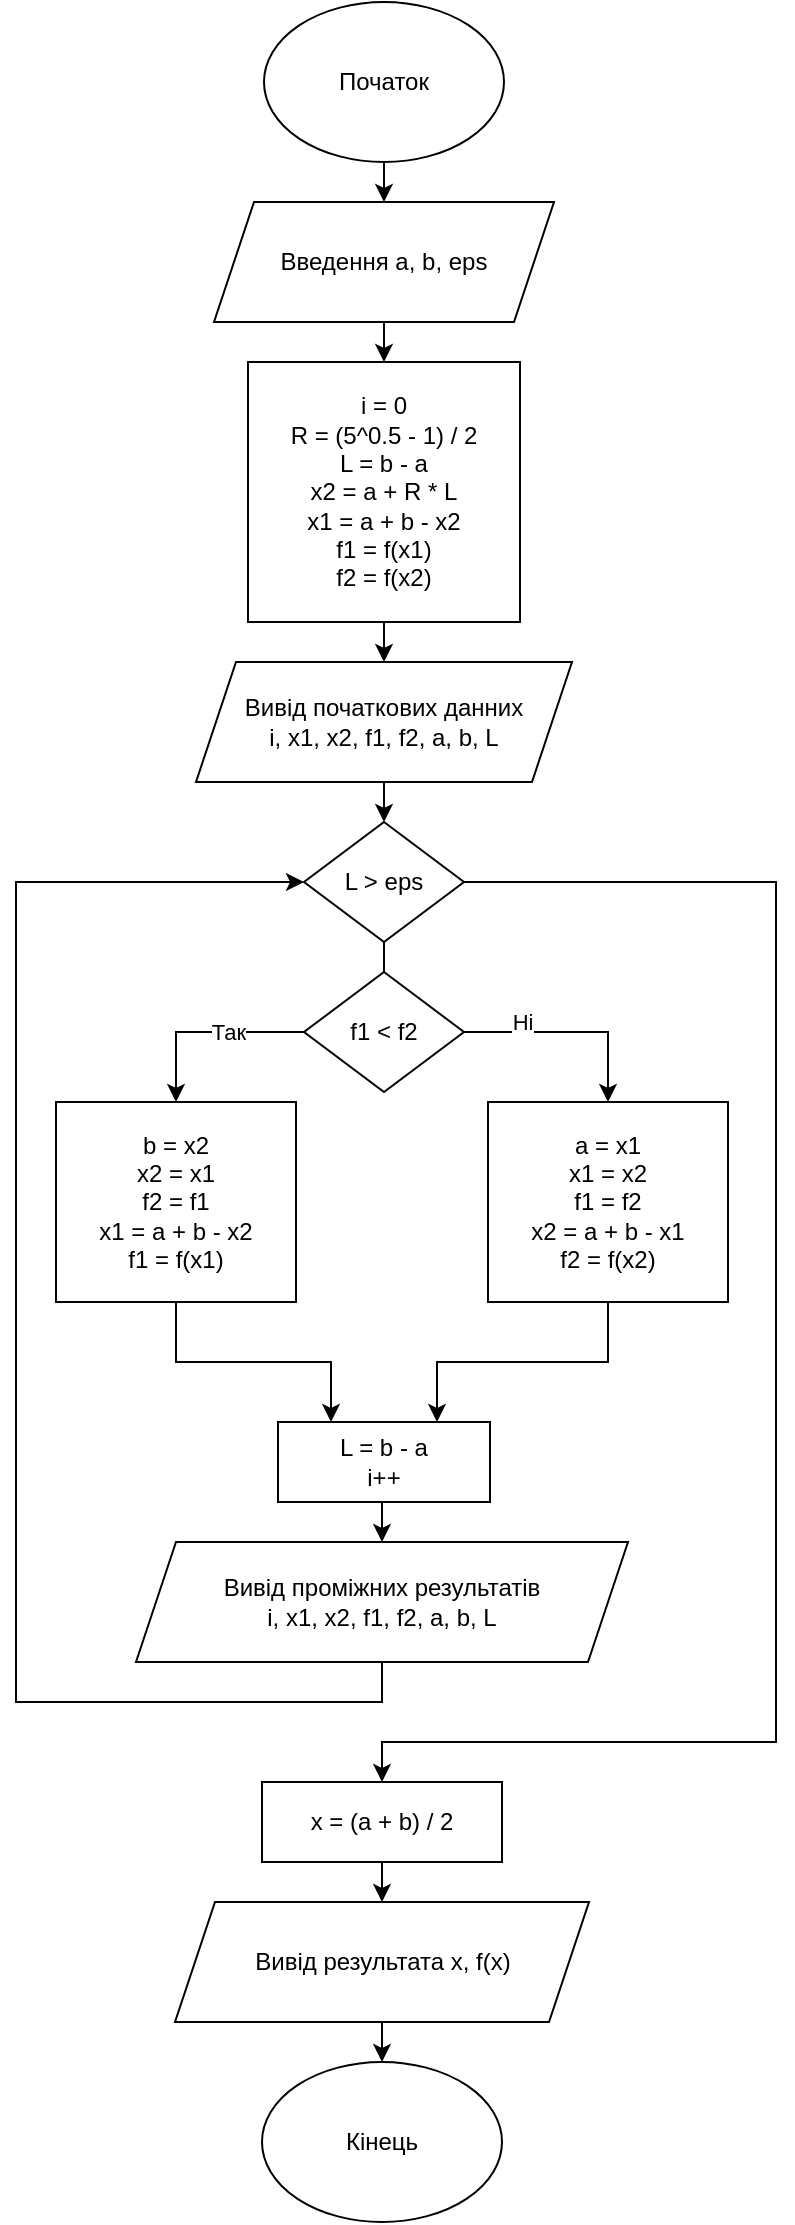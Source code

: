 <mxfile version="20.4.1" type="device"><diagram id="C5RBs43oDa-KdzZeNtuy" name="Page-1"><mxGraphModel dx="813" dy="706" grid="1" gridSize="10" guides="1" tooltips="1" connect="1" arrows="1" fold="1" page="1" pageScale="1" pageWidth="827" pageHeight="1169" math="0" shadow="0"><root><mxCell id="WIyWlLk6GJQsqaUBKTNV-0"/><mxCell id="WIyWlLk6GJQsqaUBKTNV-1" parent="WIyWlLk6GJQsqaUBKTNV-0"/><mxCell id="uDCtxzR3iTsRjBTPaetE-5" style="edgeStyle=orthogonalEdgeStyle;rounded=0;orthogonalLoop=1;jettySize=auto;html=1;exitX=0.5;exitY=1;exitDx=0;exitDy=0;entryX=0.5;entryY=0;entryDx=0;entryDy=0;" edge="1" parent="WIyWlLk6GJQsqaUBKTNV-1" source="uDCtxzR3iTsRjBTPaetE-0" target="uDCtxzR3iTsRjBTPaetE-4"><mxGeometry relative="1" as="geometry"/></mxCell><mxCell id="uDCtxzR3iTsRjBTPaetE-0" value="Початок" style="ellipse;whiteSpace=wrap;html=1;" vertex="1" parent="WIyWlLk6GJQsqaUBKTNV-1"><mxGeometry x="294" y="40" width="120" height="80" as="geometry"/></mxCell><mxCell id="uDCtxzR3iTsRjBTPaetE-1" value="Кінець" style="ellipse;whiteSpace=wrap;html=1;" vertex="1" parent="WIyWlLk6GJQsqaUBKTNV-1"><mxGeometry x="293" y="1070" width="120" height="80" as="geometry"/></mxCell><mxCell id="uDCtxzR3iTsRjBTPaetE-8" style="edgeStyle=orthogonalEdgeStyle;rounded=0;orthogonalLoop=1;jettySize=auto;html=1;exitX=0.5;exitY=1;exitDx=0;exitDy=0;entryX=0.5;entryY=0;entryDx=0;entryDy=0;" edge="1" parent="WIyWlLk6GJQsqaUBKTNV-1" source="uDCtxzR3iTsRjBTPaetE-2" target="uDCtxzR3iTsRjBTPaetE-7"><mxGeometry relative="1" as="geometry"/></mxCell><mxCell id="uDCtxzR3iTsRjBTPaetE-2" value="i = 0&lt;br&gt;R = (5^0.5 - 1) / 2&lt;br&gt;L = b - a&lt;br&gt;x2 = a + R * L&lt;br&gt;x1 = a + b - x2&lt;br&gt;f1 = f(x1)&lt;br&gt;f2 = f(x2)" style="rounded=0;whiteSpace=wrap;html=1;" vertex="1" parent="WIyWlLk6GJQsqaUBKTNV-1"><mxGeometry x="286" y="220" width="136" height="130" as="geometry"/></mxCell><mxCell id="uDCtxzR3iTsRjBTPaetE-6" style="edgeStyle=orthogonalEdgeStyle;rounded=0;orthogonalLoop=1;jettySize=auto;html=1;exitX=0.5;exitY=1;exitDx=0;exitDy=0;entryX=0.5;entryY=0;entryDx=0;entryDy=0;" edge="1" parent="WIyWlLk6GJQsqaUBKTNV-1" source="uDCtxzR3iTsRjBTPaetE-4" target="uDCtxzR3iTsRjBTPaetE-2"><mxGeometry relative="1" as="geometry"/></mxCell><mxCell id="uDCtxzR3iTsRjBTPaetE-4" value="Введення а, b, eps" style="shape=parallelogram;perimeter=parallelogramPerimeter;whiteSpace=wrap;html=1;fixedSize=1;" vertex="1" parent="WIyWlLk6GJQsqaUBKTNV-1"><mxGeometry x="269" y="140" width="170" height="60" as="geometry"/></mxCell><mxCell id="uDCtxzR3iTsRjBTPaetE-10" style="edgeStyle=orthogonalEdgeStyle;rounded=0;orthogonalLoop=1;jettySize=auto;html=1;exitX=0.5;exitY=1;exitDx=0;exitDy=0;entryX=0.5;entryY=0;entryDx=0;entryDy=0;" edge="1" parent="WIyWlLk6GJQsqaUBKTNV-1" source="uDCtxzR3iTsRjBTPaetE-7" target="uDCtxzR3iTsRjBTPaetE-9"><mxGeometry relative="1" as="geometry"/></mxCell><mxCell id="uDCtxzR3iTsRjBTPaetE-7" value="Вивід початкових данних&lt;br&gt;i, x1, x2, f1, f2, a, b, L" style="shape=parallelogram;perimeter=parallelogramPerimeter;whiteSpace=wrap;html=1;fixedSize=1;" vertex="1" parent="WIyWlLk6GJQsqaUBKTNV-1"><mxGeometry x="260" y="370" width="188" height="60" as="geometry"/></mxCell><mxCell id="uDCtxzR3iTsRjBTPaetE-13" style="edgeStyle=orthogonalEdgeStyle;rounded=0;orthogonalLoop=1;jettySize=auto;html=1;entryX=0.5;entryY=0;entryDx=0;entryDy=0;exitX=0.5;exitY=1;exitDx=0;exitDy=0;" edge="1" parent="WIyWlLk6GJQsqaUBKTNV-1" source="uDCtxzR3iTsRjBTPaetE-9" target="uDCtxzR3iTsRjBTPaetE-11"><mxGeometry relative="1" as="geometry"><mxPoint x="310" y="500" as="sourcePoint"/><Array as="points"><mxPoint x="354" y="530"/><mxPoint x="354" y="530"/></Array></mxGeometry></mxCell><mxCell id="uDCtxzR3iTsRjBTPaetE-28" style="edgeStyle=orthogonalEdgeStyle;rounded=0;orthogonalLoop=1;jettySize=auto;html=1;exitX=1;exitY=0.5;exitDx=0;exitDy=0;entryX=0.5;entryY=0;entryDx=0;entryDy=0;" edge="1" parent="WIyWlLk6GJQsqaUBKTNV-1" source="uDCtxzR3iTsRjBTPaetE-9" target="uDCtxzR3iTsRjBTPaetE-27"><mxGeometry relative="1" as="geometry"><Array as="points"><mxPoint x="550" y="480"/><mxPoint x="550" y="910"/><mxPoint x="353" y="910"/></Array></mxGeometry></mxCell><mxCell id="uDCtxzR3iTsRjBTPaetE-9" value="L &amp;gt; eps" style="rhombus;whiteSpace=wrap;html=1;" vertex="1" parent="WIyWlLk6GJQsqaUBKTNV-1"><mxGeometry x="314" y="450" width="80" height="60" as="geometry"/></mxCell><mxCell id="uDCtxzR3iTsRjBTPaetE-16" style="edgeStyle=orthogonalEdgeStyle;rounded=0;orthogonalLoop=1;jettySize=auto;html=1;exitX=0;exitY=0.5;exitDx=0;exitDy=0;" edge="1" parent="WIyWlLk6GJQsqaUBKTNV-1" source="uDCtxzR3iTsRjBTPaetE-11" target="uDCtxzR3iTsRjBTPaetE-15"><mxGeometry relative="1" as="geometry"/></mxCell><mxCell id="uDCtxzR3iTsRjBTPaetE-17" value="Так" style="edgeLabel;html=1;align=center;verticalAlign=middle;resizable=0;points=[];" vertex="1" connectable="0" parent="uDCtxzR3iTsRjBTPaetE-16"><mxGeometry x="-0.223" relative="1" as="geometry"><mxPoint as="offset"/></mxGeometry></mxCell><mxCell id="uDCtxzR3iTsRjBTPaetE-19" style="edgeStyle=orthogonalEdgeStyle;rounded=0;orthogonalLoop=1;jettySize=auto;html=1;exitX=1;exitY=0.5;exitDx=0;exitDy=0;entryX=0.5;entryY=0;entryDx=0;entryDy=0;" edge="1" parent="WIyWlLk6GJQsqaUBKTNV-1" source="uDCtxzR3iTsRjBTPaetE-11" target="uDCtxzR3iTsRjBTPaetE-18"><mxGeometry relative="1" as="geometry"/></mxCell><mxCell id="uDCtxzR3iTsRjBTPaetE-20" value="Ні" style="edgeLabel;html=1;align=center;verticalAlign=middle;resizable=0;points=[];" vertex="1" connectable="0" parent="uDCtxzR3iTsRjBTPaetE-19"><mxGeometry x="-0.124" y="-3" relative="1" as="geometry"><mxPoint x="-18" y="-8" as="offset"/></mxGeometry></mxCell><mxCell id="uDCtxzR3iTsRjBTPaetE-11" value="f1 &amp;lt; f2" style="rhombus;whiteSpace=wrap;html=1;" vertex="1" parent="WIyWlLk6GJQsqaUBKTNV-1"><mxGeometry x="314" y="525" width="80" height="60" as="geometry"/></mxCell><mxCell id="uDCtxzR3iTsRjBTPaetE-22" style="edgeStyle=orthogonalEdgeStyle;rounded=0;orthogonalLoop=1;jettySize=auto;html=1;exitX=0.5;exitY=1;exitDx=0;exitDy=0;entryX=0.25;entryY=0;entryDx=0;entryDy=0;" edge="1" parent="WIyWlLk6GJQsqaUBKTNV-1" source="uDCtxzR3iTsRjBTPaetE-15" target="uDCtxzR3iTsRjBTPaetE-21"><mxGeometry relative="1" as="geometry"/></mxCell><mxCell id="uDCtxzR3iTsRjBTPaetE-15" value="b = x2&lt;br&gt;x2 = x1&lt;br&gt;f2 = f1&lt;br&gt;x1 = a + b - x2&lt;br&gt;f1 = f(x1)" style="rounded=0;whiteSpace=wrap;html=1;" vertex="1" parent="WIyWlLk6GJQsqaUBKTNV-1"><mxGeometry x="190" y="590" width="120" height="100" as="geometry"/></mxCell><mxCell id="uDCtxzR3iTsRjBTPaetE-23" style="edgeStyle=orthogonalEdgeStyle;rounded=0;orthogonalLoop=1;jettySize=auto;html=1;exitX=0.5;exitY=1;exitDx=0;exitDy=0;entryX=0.75;entryY=0;entryDx=0;entryDy=0;" edge="1" parent="WIyWlLk6GJQsqaUBKTNV-1" source="uDCtxzR3iTsRjBTPaetE-18" target="uDCtxzR3iTsRjBTPaetE-21"><mxGeometry relative="1" as="geometry"/></mxCell><mxCell id="uDCtxzR3iTsRjBTPaetE-18" value="a = x1&lt;br&gt;x1 = x2&lt;br&gt;f1 = f2&lt;br&gt;x2 = a + b - x1&lt;br&gt;f2 = f(x2)" style="rounded=0;whiteSpace=wrap;html=1;" vertex="1" parent="WIyWlLk6GJQsqaUBKTNV-1"><mxGeometry x="406" y="590" width="120" height="100" as="geometry"/></mxCell><mxCell id="uDCtxzR3iTsRjBTPaetE-25" style="edgeStyle=orthogonalEdgeStyle;rounded=0;orthogonalLoop=1;jettySize=auto;html=1;exitX=0.5;exitY=1;exitDx=0;exitDy=0;entryX=0.5;entryY=0;entryDx=0;entryDy=0;" edge="1" parent="WIyWlLk6GJQsqaUBKTNV-1" source="uDCtxzR3iTsRjBTPaetE-21" target="uDCtxzR3iTsRjBTPaetE-24"><mxGeometry relative="1" as="geometry"/></mxCell><mxCell id="uDCtxzR3iTsRjBTPaetE-21" value="L = b - a&lt;br&gt;i++" style="rounded=0;whiteSpace=wrap;html=1;" vertex="1" parent="WIyWlLk6GJQsqaUBKTNV-1"><mxGeometry x="301" y="750" width="106" height="40" as="geometry"/></mxCell><mxCell id="uDCtxzR3iTsRjBTPaetE-26" style="edgeStyle=orthogonalEdgeStyle;rounded=0;orthogonalLoop=1;jettySize=auto;html=1;exitX=0.5;exitY=1;exitDx=0;exitDy=0;entryX=0;entryY=0.5;entryDx=0;entryDy=0;" edge="1" parent="WIyWlLk6GJQsqaUBKTNV-1" source="uDCtxzR3iTsRjBTPaetE-24" target="uDCtxzR3iTsRjBTPaetE-9"><mxGeometry relative="1" as="geometry"><Array as="points"><mxPoint x="353" y="890"/><mxPoint x="170" y="890"/><mxPoint x="170" y="480"/></Array></mxGeometry></mxCell><mxCell id="uDCtxzR3iTsRjBTPaetE-24" value="Вивід проміжних результатів&lt;br&gt;i, x1, x2, f1, f2, a, b, L" style="shape=parallelogram;perimeter=parallelogramPerimeter;whiteSpace=wrap;html=1;fixedSize=1;" vertex="1" parent="WIyWlLk6GJQsqaUBKTNV-1"><mxGeometry x="230" y="810" width="246" height="60" as="geometry"/></mxCell><mxCell id="uDCtxzR3iTsRjBTPaetE-30" style="edgeStyle=orthogonalEdgeStyle;rounded=0;orthogonalLoop=1;jettySize=auto;html=1;exitX=0.5;exitY=1;exitDx=0;exitDy=0;entryX=0.5;entryY=0;entryDx=0;entryDy=0;" edge="1" parent="WIyWlLk6GJQsqaUBKTNV-1" source="uDCtxzR3iTsRjBTPaetE-27" target="uDCtxzR3iTsRjBTPaetE-29"><mxGeometry relative="1" as="geometry"/></mxCell><mxCell id="uDCtxzR3iTsRjBTPaetE-27" value="x = (a + b) / 2" style="rounded=0;whiteSpace=wrap;html=1;" vertex="1" parent="WIyWlLk6GJQsqaUBKTNV-1"><mxGeometry x="293" y="930" width="120" height="40" as="geometry"/></mxCell><mxCell id="uDCtxzR3iTsRjBTPaetE-31" style="edgeStyle=orthogonalEdgeStyle;rounded=0;orthogonalLoop=1;jettySize=auto;html=1;exitX=0.5;exitY=1;exitDx=0;exitDy=0;entryX=0.5;entryY=0;entryDx=0;entryDy=0;" edge="1" parent="WIyWlLk6GJQsqaUBKTNV-1" source="uDCtxzR3iTsRjBTPaetE-29" target="uDCtxzR3iTsRjBTPaetE-1"><mxGeometry relative="1" as="geometry"/></mxCell><mxCell id="uDCtxzR3iTsRjBTPaetE-29" value="Вивід результата x, f(x)" style="shape=parallelogram;perimeter=parallelogramPerimeter;whiteSpace=wrap;html=1;fixedSize=1;" vertex="1" parent="WIyWlLk6GJQsqaUBKTNV-1"><mxGeometry x="249.5" y="990" width="207" height="60" as="geometry"/></mxCell></root></mxGraphModel></diagram></mxfile>
